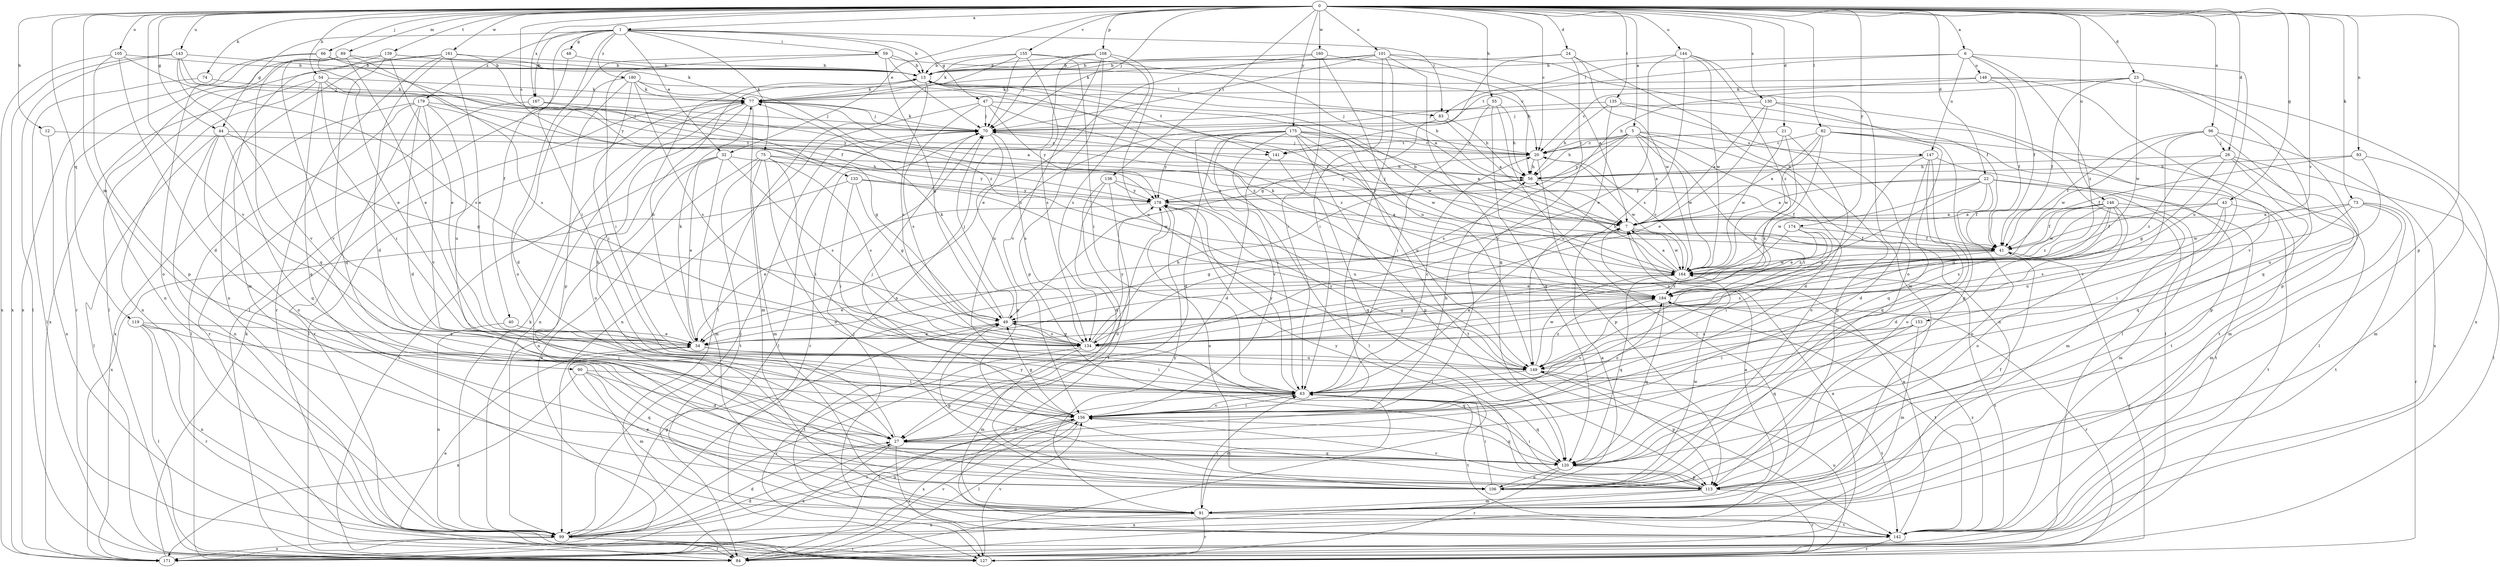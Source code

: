 strict digraph  {
0;
1;
5;
6;
7;
12;
13;
20;
21;
22;
23;
24;
26;
27;
32;
34;
40;
41;
43;
44;
47;
48;
49;
54;
55;
56;
59;
63;
66;
70;
73;
74;
75;
77;
82;
83;
84;
89;
90;
91;
93;
96;
99;
101;
105;
106;
108;
113;
119;
120;
127;
130;
133;
134;
135;
136;
139;
141;
142;
143;
144;
146;
147;
148;
149;
153;
155;
156;
160;
161;
164;
167;
171;
174;
175;
178;
179;
180;
184;
0 -> 1  [label=a];
0 -> 5  [label=a];
0 -> 6  [label=a];
0 -> 12  [label=b];
0 -> 20  [label=c];
0 -> 21  [label=d];
0 -> 22  [label=d];
0 -> 23  [label=d];
0 -> 24  [label=d];
0 -> 26  [label=d];
0 -> 32  [label=e];
0 -> 43  [label=g];
0 -> 44  [label=g];
0 -> 54  [label=h];
0 -> 55  [label=h];
0 -> 66  [label=j];
0 -> 70  [label=j];
0 -> 73  [label=k];
0 -> 74  [label=k];
0 -> 82  [label=l];
0 -> 89  [label=m];
0 -> 90  [label=m];
0 -> 93  [label=n];
0 -> 96  [label=n];
0 -> 101  [label=o];
0 -> 105  [label=o];
0 -> 108  [label=p];
0 -> 113  [label=p];
0 -> 119  [label=q];
0 -> 130  [label=s];
0 -> 133  [label=s];
0 -> 135  [label=t];
0 -> 136  [label=t];
0 -> 139  [label=t];
0 -> 143  [label=u];
0 -> 144  [label=u];
0 -> 146  [label=u];
0 -> 153  [label=v];
0 -> 155  [label=v];
0 -> 156  [label=v];
0 -> 160  [label=w];
0 -> 161  [label=w];
0 -> 167  [label=x];
0 -> 174  [label=y];
0 -> 175  [label=y];
1 -> 13  [label=b];
1 -> 32  [label=e];
1 -> 40  [label=f];
1 -> 44  [label=g];
1 -> 47  [label=g];
1 -> 48  [label=g];
1 -> 59  [label=i];
1 -> 63  [label=i];
1 -> 75  [label=k];
1 -> 83  [label=l];
1 -> 167  [label=x];
1 -> 179  [label=z];
1 -> 180  [label=z];
5 -> 7  [label=a];
5 -> 20  [label=c];
5 -> 56  [label=h];
5 -> 63  [label=i];
5 -> 106  [label=o];
5 -> 113  [label=p];
5 -> 134  [label=s];
5 -> 141  [label=t];
5 -> 147  [label=u];
5 -> 164  [label=w];
5 -> 178  [label=y];
6 -> 41  [label=f];
6 -> 83  [label=l];
6 -> 141  [label=t];
6 -> 147  [label=u];
6 -> 148  [label=u];
6 -> 149  [label=u];
6 -> 184  [label=z];
7 -> 41  [label=f];
7 -> 49  [label=g];
7 -> 70  [label=j];
7 -> 164  [label=w];
12 -> 99  [label=n];
12 -> 141  [label=t];
13 -> 77  [label=k];
13 -> 83  [label=l];
13 -> 134  [label=s];
13 -> 141  [label=t];
13 -> 184  [label=z];
20 -> 56  [label=h];
20 -> 70  [label=j];
20 -> 113  [label=p];
20 -> 164  [label=w];
20 -> 178  [label=y];
21 -> 20  [label=c];
21 -> 27  [label=d];
21 -> 134  [label=s];
21 -> 164  [label=w];
22 -> 7  [label=a];
22 -> 34  [label=e];
22 -> 41  [label=f];
22 -> 91  [label=m];
22 -> 106  [label=o];
22 -> 142  [label=t];
22 -> 164  [label=w];
22 -> 178  [label=y];
23 -> 41  [label=f];
23 -> 56  [label=h];
23 -> 77  [label=k];
23 -> 113  [label=p];
23 -> 120  [label=q];
23 -> 164  [label=w];
24 -> 13  [label=b];
24 -> 49  [label=g];
24 -> 91  [label=m];
24 -> 156  [label=v];
24 -> 164  [label=w];
26 -> 49  [label=g];
26 -> 56  [label=h];
26 -> 84  [label=l];
26 -> 91  [label=m];
26 -> 120  [label=q];
26 -> 184  [label=z];
27 -> 13  [label=b];
27 -> 120  [label=q];
27 -> 127  [label=r];
27 -> 171  [label=x];
32 -> 34  [label=e];
32 -> 56  [label=h];
32 -> 84  [label=l];
32 -> 91  [label=m];
32 -> 99  [label=n];
32 -> 134  [label=s];
34 -> 13  [label=b];
34 -> 63  [label=i];
34 -> 77  [label=k];
34 -> 149  [label=u];
40 -> 34  [label=e];
40 -> 99  [label=n];
41 -> 13  [label=b];
41 -> 127  [label=r];
41 -> 134  [label=s];
41 -> 164  [label=w];
43 -> 7  [label=a];
43 -> 41  [label=f];
43 -> 63  [label=i];
43 -> 142  [label=t];
43 -> 149  [label=u];
44 -> 20  [label=c];
44 -> 49  [label=g];
44 -> 84  [label=l];
44 -> 99  [label=n];
44 -> 106  [label=o];
44 -> 120  [label=q];
47 -> 70  [label=j];
47 -> 99  [label=n];
47 -> 134  [label=s];
47 -> 164  [label=w];
47 -> 178  [label=y];
47 -> 184  [label=z];
48 -> 13  [label=b];
48 -> 84  [label=l];
49 -> 34  [label=e];
49 -> 70  [label=j];
49 -> 77  [label=k];
49 -> 134  [label=s];
49 -> 142  [label=t];
54 -> 7  [label=a];
54 -> 63  [label=i];
54 -> 77  [label=k];
54 -> 99  [label=n];
54 -> 120  [label=q];
54 -> 171  [label=x];
54 -> 178  [label=y];
55 -> 56  [label=h];
55 -> 63  [label=i];
55 -> 70  [label=j];
55 -> 84  [label=l];
55 -> 120  [label=q];
56 -> 13  [label=b];
56 -> 41  [label=f];
56 -> 178  [label=y];
59 -> 13  [label=b];
59 -> 20  [label=c];
59 -> 49  [label=g];
59 -> 63  [label=i];
59 -> 70  [label=j];
59 -> 106  [label=o];
63 -> 7  [label=a];
63 -> 20  [label=c];
63 -> 84  [label=l];
63 -> 91  [label=m];
63 -> 120  [label=q];
63 -> 142  [label=t];
63 -> 156  [label=v];
63 -> 178  [label=y];
66 -> 13  [label=b];
66 -> 34  [label=e];
66 -> 106  [label=o];
66 -> 171  [label=x];
66 -> 178  [label=y];
70 -> 20  [label=c];
70 -> 77  [label=k];
70 -> 84  [label=l];
70 -> 113  [label=p];
70 -> 127  [label=r];
70 -> 134  [label=s];
73 -> 7  [label=a];
73 -> 91  [label=m];
73 -> 127  [label=r];
73 -> 134  [label=s];
73 -> 142  [label=t];
73 -> 164  [label=w];
74 -> 77  [label=k];
74 -> 84  [label=l];
75 -> 56  [label=h];
75 -> 63  [label=i];
75 -> 91  [label=m];
75 -> 106  [label=o];
75 -> 134  [label=s];
75 -> 142  [label=t];
75 -> 171  [label=x];
75 -> 178  [label=y];
77 -> 70  [label=j];
77 -> 84  [label=l];
77 -> 91  [label=m];
77 -> 99  [label=n];
77 -> 106  [label=o];
82 -> 7  [label=a];
82 -> 20  [label=c];
82 -> 84  [label=l];
82 -> 120  [label=q];
82 -> 134  [label=s];
82 -> 142  [label=t];
82 -> 164  [label=w];
83 -> 7  [label=a];
83 -> 56  [label=h];
83 -> 149  [label=u];
84 -> 7  [label=a];
84 -> 156  [label=v];
89 -> 13  [label=b];
89 -> 34  [label=e];
89 -> 120  [label=q];
89 -> 127  [label=r];
89 -> 134  [label=s];
89 -> 156  [label=v];
90 -> 27  [label=d];
90 -> 63  [label=i];
90 -> 91  [label=m];
90 -> 120  [label=q];
90 -> 171  [label=x];
91 -> 7  [label=a];
91 -> 34  [label=e];
91 -> 63  [label=i];
91 -> 99  [label=n];
91 -> 127  [label=r];
91 -> 142  [label=t];
91 -> 178  [label=y];
93 -> 41  [label=f];
93 -> 56  [label=h];
93 -> 91  [label=m];
93 -> 149  [label=u];
96 -> 41  [label=f];
96 -> 113  [label=p];
96 -> 156  [label=v];
96 -> 164  [label=w];
96 -> 171  [label=x];
96 -> 26  [label=j];
99 -> 27  [label=d];
99 -> 49  [label=g];
99 -> 70  [label=j];
99 -> 77  [label=k];
99 -> 84  [label=l];
99 -> 127  [label=r];
99 -> 156  [label=v];
99 -> 171  [label=x];
99 -> 178  [label=y];
101 -> 7  [label=a];
101 -> 13  [label=b];
101 -> 41  [label=f];
101 -> 63  [label=i];
101 -> 70  [label=j];
101 -> 77  [label=k];
101 -> 120  [label=q];
101 -> 156  [label=v];
105 -> 13  [label=b];
105 -> 27  [label=d];
105 -> 113  [label=p];
105 -> 134  [label=s];
105 -> 171  [label=x];
106 -> 7  [label=a];
106 -> 63  [label=i];
106 -> 164  [label=w];
108 -> 13  [label=b];
108 -> 70  [label=j];
108 -> 99  [label=n];
108 -> 113  [label=p];
108 -> 134  [label=s];
108 -> 149  [label=u];
108 -> 156  [label=v];
113 -> 41  [label=f];
113 -> 49  [label=g];
113 -> 63  [label=i];
113 -> 91  [label=m];
113 -> 127  [label=r];
113 -> 156  [label=v];
113 -> 171  [label=x];
113 -> 178  [label=y];
119 -> 34  [label=e];
119 -> 63  [label=i];
119 -> 84  [label=l];
119 -> 99  [label=n];
119 -> 127  [label=r];
120 -> 106  [label=o];
120 -> 113  [label=p];
120 -> 127  [label=r];
127 -> 34  [label=e];
127 -> 149  [label=u];
127 -> 156  [label=v];
130 -> 7  [label=a];
130 -> 34  [label=e];
130 -> 70  [label=j];
130 -> 84  [label=l];
130 -> 113  [label=p];
133 -> 49  [label=g];
133 -> 63  [label=i];
133 -> 164  [label=w];
133 -> 171  [label=x];
133 -> 178  [label=y];
134 -> 49  [label=g];
134 -> 56  [label=h];
134 -> 91  [label=m];
134 -> 120  [label=q];
134 -> 127  [label=r];
134 -> 178  [label=y];
135 -> 56  [label=h];
135 -> 70  [label=j];
135 -> 84  [label=l];
135 -> 99  [label=n];
135 -> 149  [label=u];
136 -> 27  [label=d];
136 -> 106  [label=o];
136 -> 142  [label=t];
136 -> 149  [label=u];
136 -> 178  [label=y];
139 -> 13  [label=b];
139 -> 34  [label=e];
139 -> 77  [label=k];
139 -> 91  [label=m];
139 -> 99  [label=n];
139 -> 120  [label=q];
141 -> 27  [label=d];
141 -> 120  [label=q];
142 -> 7  [label=a];
142 -> 70  [label=j];
142 -> 127  [label=r];
142 -> 184  [label=z];
143 -> 13  [label=b];
143 -> 41  [label=f];
143 -> 70  [label=j];
143 -> 84  [label=l];
143 -> 156  [label=v];
143 -> 171  [label=x];
144 -> 13  [label=b];
144 -> 34  [label=e];
144 -> 106  [label=o];
144 -> 134  [label=s];
144 -> 164  [label=w];
144 -> 184  [label=z];
146 -> 7  [label=a];
146 -> 27  [label=d];
146 -> 41  [label=f];
146 -> 49  [label=g];
146 -> 91  [label=m];
146 -> 106  [label=o];
146 -> 134  [label=s];
146 -> 164  [label=w];
146 -> 184  [label=z];
147 -> 27  [label=d];
147 -> 56  [label=h];
147 -> 106  [label=o];
147 -> 120  [label=q];
147 -> 142  [label=t];
147 -> 149  [label=u];
148 -> 20  [label=c];
148 -> 41  [label=f];
148 -> 77  [label=k];
148 -> 156  [label=v];
148 -> 171  [label=x];
149 -> 63  [label=i];
149 -> 113  [label=p];
149 -> 142  [label=t];
149 -> 164  [label=w];
149 -> 178  [label=y];
149 -> 184  [label=z];
153 -> 63  [label=i];
153 -> 91  [label=m];
153 -> 120  [label=q];
153 -> 134  [label=s];
155 -> 7  [label=a];
155 -> 13  [label=b];
155 -> 63  [label=i];
155 -> 70  [label=j];
155 -> 77  [label=k];
155 -> 84  [label=l];
155 -> 134  [label=s];
156 -> 27  [label=d];
156 -> 49  [label=g];
156 -> 56  [label=h];
156 -> 63  [label=i];
156 -> 70  [label=j];
156 -> 84  [label=l];
156 -> 99  [label=n];
156 -> 120  [label=q];
156 -> 171  [label=x];
156 -> 184  [label=z];
160 -> 13  [label=b];
160 -> 34  [label=e];
160 -> 56  [label=h];
160 -> 63  [label=i];
160 -> 149  [label=u];
161 -> 13  [label=b];
161 -> 27  [label=d];
161 -> 34  [label=e];
161 -> 84  [label=l];
161 -> 99  [label=n];
161 -> 127  [label=r];
161 -> 184  [label=z];
164 -> 7  [label=a];
164 -> 20  [label=c];
164 -> 34  [label=e];
164 -> 56  [label=h];
164 -> 77  [label=k];
164 -> 120  [label=q];
164 -> 142  [label=t];
164 -> 184  [label=z];
167 -> 49  [label=g];
167 -> 70  [label=j];
167 -> 127  [label=r];
171 -> 27  [label=d];
171 -> 77  [label=k];
174 -> 34  [label=e];
174 -> 41  [label=f];
174 -> 63  [label=i];
174 -> 134  [label=s];
174 -> 184  [label=z];
175 -> 7  [label=a];
175 -> 20  [label=c];
175 -> 27  [label=d];
175 -> 63  [label=i];
175 -> 84  [label=l];
175 -> 113  [label=p];
175 -> 142  [label=t];
175 -> 149  [label=u];
175 -> 156  [label=v];
175 -> 164  [label=w];
175 -> 178  [label=y];
178 -> 7  [label=a];
178 -> 34  [label=e];
178 -> 106  [label=o];
179 -> 27  [label=d];
179 -> 70  [label=j];
179 -> 84  [label=l];
179 -> 127  [label=r];
179 -> 149  [label=u];
179 -> 156  [label=v];
179 -> 171  [label=x];
179 -> 184  [label=z];
180 -> 27  [label=d];
180 -> 41  [label=f];
180 -> 63  [label=i];
180 -> 77  [label=k];
180 -> 113  [label=p];
180 -> 134  [label=s];
180 -> 184  [label=z];
184 -> 49  [label=g];
184 -> 120  [label=q];
184 -> 127  [label=r];
184 -> 142  [label=t];
184 -> 156  [label=v];
}
